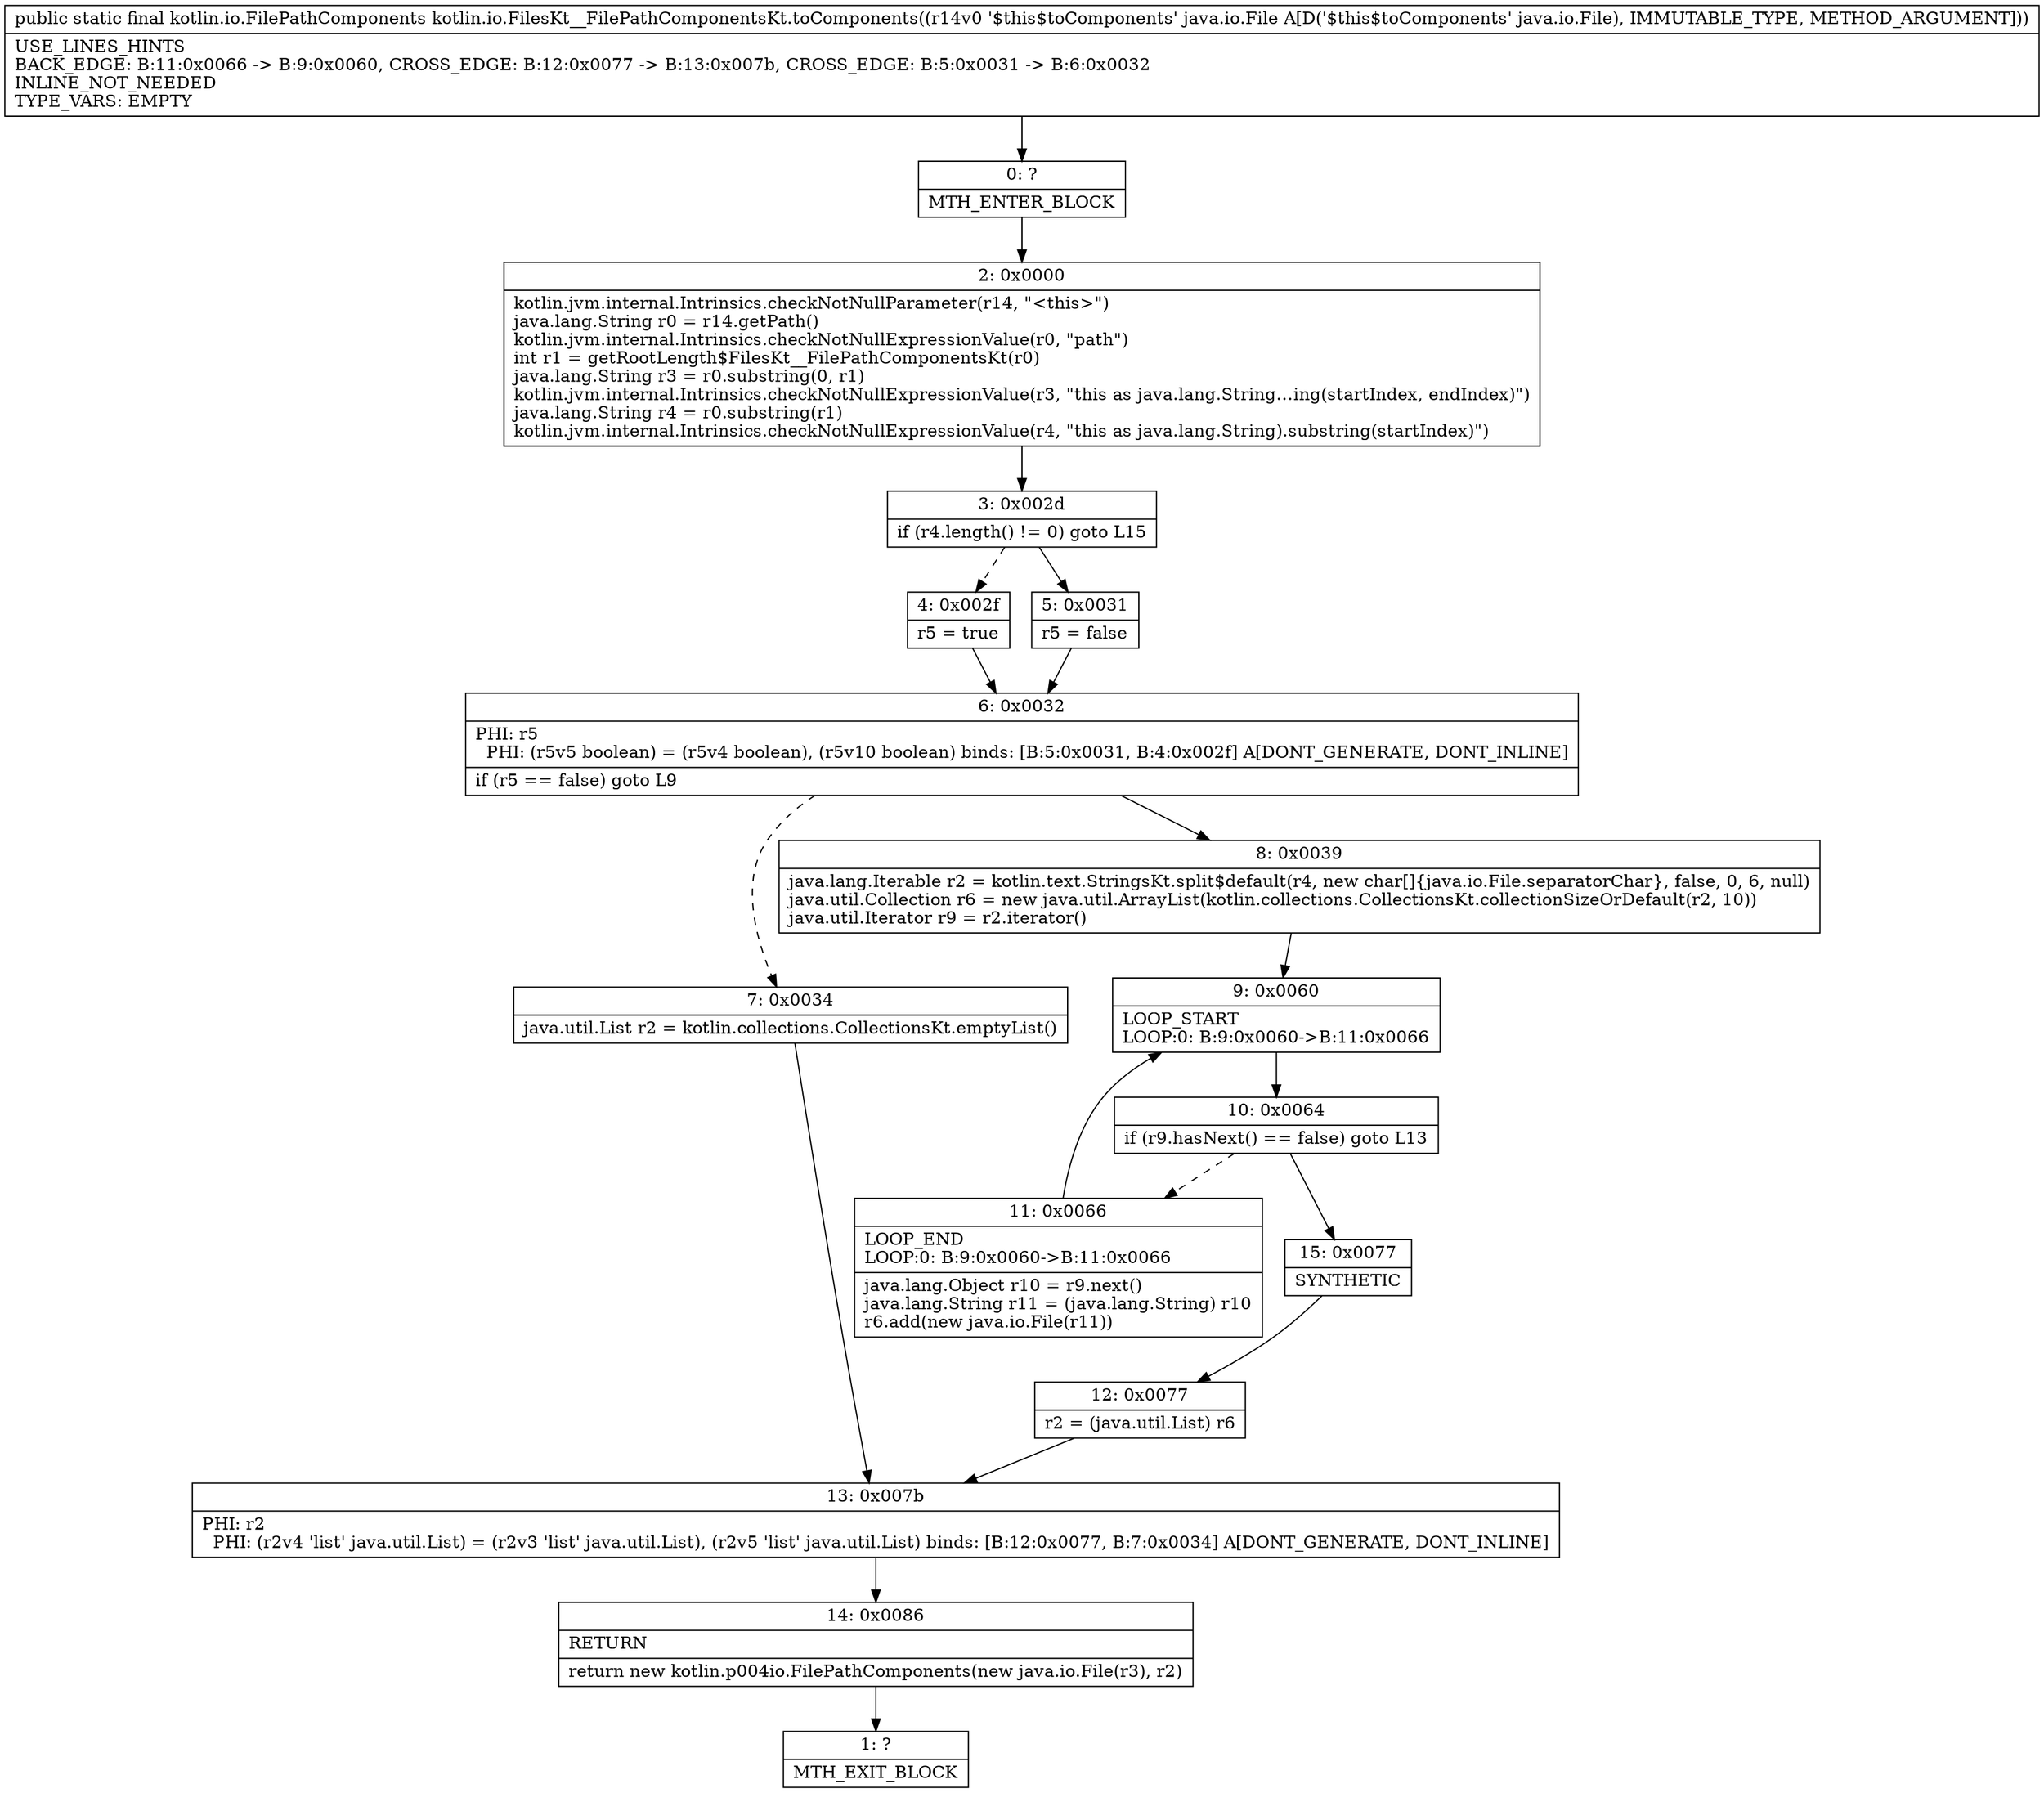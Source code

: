 digraph "CFG forkotlin.io.FilesKt__FilePathComponentsKt.toComponents(Ljava\/io\/File;)Lkotlin\/io\/FilePathComponents;" {
Node_0 [shape=record,label="{0\:\ ?|MTH_ENTER_BLOCK\l}"];
Node_2 [shape=record,label="{2\:\ 0x0000|kotlin.jvm.internal.Intrinsics.checkNotNullParameter(r14, \"\<this\>\")\ljava.lang.String r0 = r14.getPath()\lkotlin.jvm.internal.Intrinsics.checkNotNullExpressionValue(r0, \"path\")\lint r1 = getRootLength$FilesKt__FilePathComponentsKt(r0)\ljava.lang.String r3 = r0.substring(0, r1)\lkotlin.jvm.internal.Intrinsics.checkNotNullExpressionValue(r3, \"this as java.lang.String…ing(startIndex, endIndex)\")\ljava.lang.String r4 = r0.substring(r1)\lkotlin.jvm.internal.Intrinsics.checkNotNullExpressionValue(r4, \"this as java.lang.String).substring(startIndex)\")\l}"];
Node_3 [shape=record,label="{3\:\ 0x002d|if (r4.length() != 0) goto L15\l}"];
Node_4 [shape=record,label="{4\:\ 0x002f|r5 = true\l}"];
Node_6 [shape=record,label="{6\:\ 0x0032|PHI: r5 \l  PHI: (r5v5 boolean) = (r5v4 boolean), (r5v10 boolean) binds: [B:5:0x0031, B:4:0x002f] A[DONT_GENERATE, DONT_INLINE]\l|if (r5 == false) goto L9\l}"];
Node_7 [shape=record,label="{7\:\ 0x0034|java.util.List r2 = kotlin.collections.CollectionsKt.emptyList()\l}"];
Node_13 [shape=record,label="{13\:\ 0x007b|PHI: r2 \l  PHI: (r2v4 'list' java.util.List) = (r2v3 'list' java.util.List), (r2v5 'list' java.util.List) binds: [B:12:0x0077, B:7:0x0034] A[DONT_GENERATE, DONT_INLINE]\l}"];
Node_14 [shape=record,label="{14\:\ 0x0086|RETURN\l|return new kotlin.p004io.FilePathComponents(new java.io.File(r3), r2)\l}"];
Node_1 [shape=record,label="{1\:\ ?|MTH_EXIT_BLOCK\l}"];
Node_8 [shape=record,label="{8\:\ 0x0039|java.lang.Iterable r2 = kotlin.text.StringsKt.split$default(r4, new char[]\{java.io.File.separatorChar\}, false, 0, 6, null)\ljava.util.Collection r6 = new java.util.ArrayList(kotlin.collections.CollectionsKt.collectionSizeOrDefault(r2, 10))\ljava.util.Iterator r9 = r2.iterator()\l}"];
Node_9 [shape=record,label="{9\:\ 0x0060|LOOP_START\lLOOP:0: B:9:0x0060\-\>B:11:0x0066\l}"];
Node_10 [shape=record,label="{10\:\ 0x0064|if (r9.hasNext() == false) goto L13\l}"];
Node_11 [shape=record,label="{11\:\ 0x0066|LOOP_END\lLOOP:0: B:9:0x0060\-\>B:11:0x0066\l|java.lang.Object r10 = r9.next()\ljava.lang.String r11 = (java.lang.String) r10\lr6.add(new java.io.File(r11))\l}"];
Node_15 [shape=record,label="{15\:\ 0x0077|SYNTHETIC\l}"];
Node_12 [shape=record,label="{12\:\ 0x0077|r2 = (java.util.List) r6\l}"];
Node_5 [shape=record,label="{5\:\ 0x0031|r5 = false\l}"];
MethodNode[shape=record,label="{public static final kotlin.io.FilePathComponents kotlin.io.FilesKt__FilePathComponentsKt.toComponents((r14v0 '$this$toComponents' java.io.File A[D('$this$toComponents' java.io.File), IMMUTABLE_TYPE, METHOD_ARGUMENT]))  | USE_LINES_HINTS\lBACK_EDGE: B:11:0x0066 \-\> B:9:0x0060, CROSS_EDGE: B:12:0x0077 \-\> B:13:0x007b, CROSS_EDGE: B:5:0x0031 \-\> B:6:0x0032\lINLINE_NOT_NEEDED\lTYPE_VARS: EMPTY\l}"];
MethodNode -> Node_0;Node_0 -> Node_2;
Node_2 -> Node_3;
Node_3 -> Node_4[style=dashed];
Node_3 -> Node_5;
Node_4 -> Node_6;
Node_6 -> Node_7[style=dashed];
Node_6 -> Node_8;
Node_7 -> Node_13;
Node_13 -> Node_14;
Node_14 -> Node_1;
Node_8 -> Node_9;
Node_9 -> Node_10;
Node_10 -> Node_11[style=dashed];
Node_10 -> Node_15;
Node_11 -> Node_9;
Node_15 -> Node_12;
Node_12 -> Node_13;
Node_5 -> Node_6;
}

